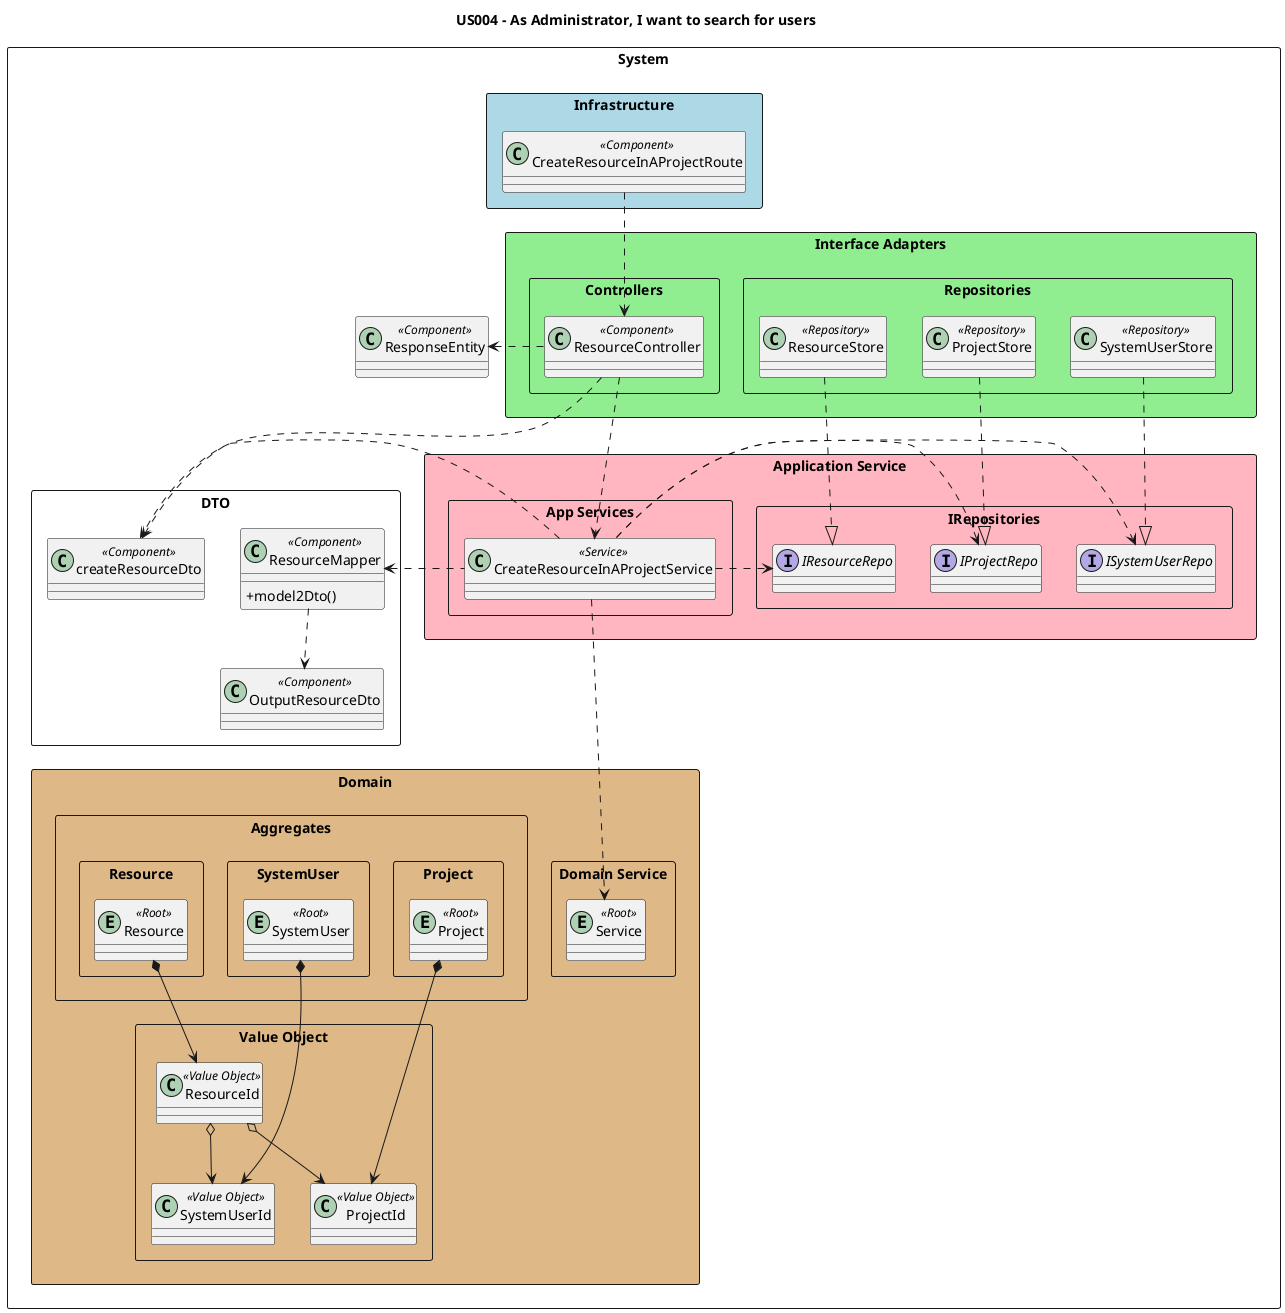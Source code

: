 @startuml
'https://plantuml.com/class-diagram

title US004 - As Administrator, I want to search for users

skinparam classAttributeIconSize 0

package "System" <<Rectangle>> {

'-------------------INFRASTRUCTURE-----------------------'
package "Infrastructure" <<Rectangle>> #lightblue  {
class "CreateResourceInAProjectRoute" as route << Component >>
}




'-------------------INTERFACE ADAPTERS-------------------'
package "Interface Adapters" <<Rectangle>> #lightgreen {
package "Controllers" <<rectangle>>{
class "ResourceController" as ctrl << Component >> {
}
}

package "Repositories" <<rectangle>>{
class "ResourceStore" as resStore << Repository >> {
}
class "SystemUserStore" as userStore << Repository >> {
}
class "ProjectStore" as projStore << Repository >> {
}
}
}



'-------------------APPLICATION SERVICE------------------'
package "Application Service" <<Rectangle>> #lightpink{
package "App Services" <<rectangle>>{
class "CreateResourceInAProjectService" as srv << Service >> {
}
}
package "IRepositories" <<rectangle>>{
interface "IResourceRepo" as resRepo{
}
interface "ISystemUserRepo" as userRepo{
}
interface "IProjectRepo" as projRepo{
}
}
}




'-------------------DOMAIN-------------------------------'
package "Domain" <<Rectangle>> #burlywood{
package "Domain Service" <<Rectangle>>{
entity "Service" as dsrv << Root >>
}
package "Aggregates" <<rectangle>>{
package "Resource" <<Rectangle>>{
entity "Resource" as res << Root >>
}
package "SystemUser" <<Rectangle>>{
entity "SystemUser" as user << Root >>
}
package "Project" <<Rectangle>>{
entity "Project" as project << Root >>
}
}
package "Value Object" <<rectangle>>{
class "ResourceId" as resId << Value Object >>
class "SystemUserId" as userId << Value Object >>
class "ProjectId" as projId << Value Object >>
}
}


'-------------------DTO----------------------------------'
package "DTO" <<rectangle>>{
class "ResourceMapper" as map <<Component>> {
+ model2Dto()
}
class "createResourceDto" as inDto <<Component>>
class "OutputResourceDto" as outDto <<Component>>
}



'-------------------OTHERS-------------------------------'
class "ResponseEntity" as json <<Component>>
}



'-------------------RELATIONSHIPS------------------------'
route ..> ctrl
ctrl .d..> srv
srv .d..> dsrv

srv .r.> userRepo
srv .r.> projRepo
srv .r.> resRepo

userRepo <|.u. userStore
projRepo <|.u. projStore
resRepo <|.u. resStore

srv .l.> map
map ..> outDto
ctrl ..> inDto
srv ..> inDto

ctrl .l.> json

project *--> projId
user *--> userId
res *--> resId
resId o--> projId
resId o--> userId



@enduml